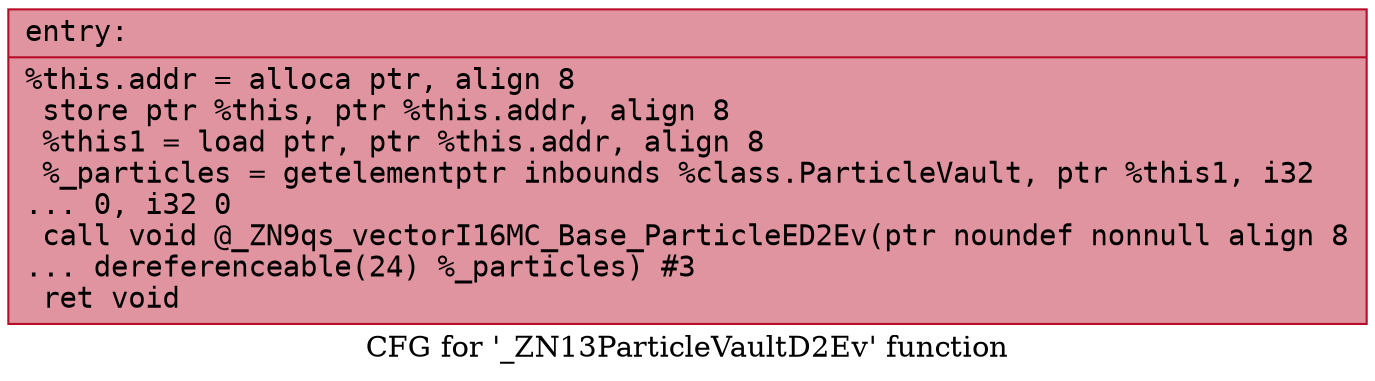digraph "CFG for '_ZN13ParticleVaultD2Ev' function" {
	label="CFG for '_ZN13ParticleVaultD2Ev' function";

	Node0x55907115aa10 [shape=record,color="#b70d28ff", style=filled, fillcolor="#b70d2870" fontname="Courier",label="{entry:\l|  %this.addr = alloca ptr, align 8\l  store ptr %this, ptr %this.addr, align 8\l  %this1 = load ptr, ptr %this.addr, align 8\l  %_particles = getelementptr inbounds %class.ParticleVault, ptr %this1, i32\l... 0, i32 0\l  call void @_ZN9qs_vectorI16MC_Base_ParticleED2Ev(ptr noundef nonnull align 8\l... dereferenceable(24) %_particles) #3\l  ret void\l}"];
}
